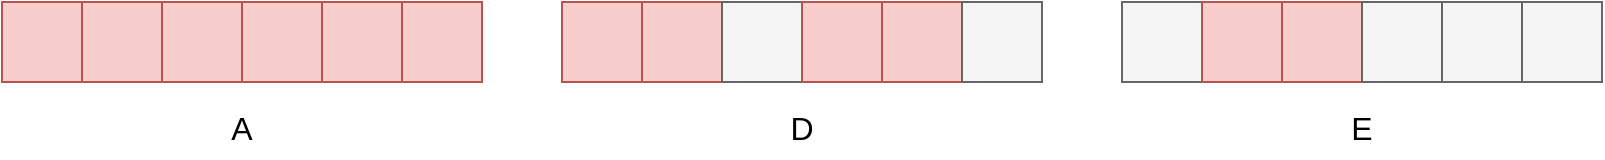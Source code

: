 <mxfile version="20.3.7" type="device"><diagram id="hB45ELTEsidGIPMGBpWh" name="Page-1"><mxGraphModel dx="2066" dy="1129" grid="1" gridSize="10" guides="1" tooltips="1" connect="1" arrows="1" fold="1" page="1" pageScale="1" pageWidth="1169" pageHeight="827" math="0" shadow="0"><root><mxCell id="0"/><mxCell id="1" parent="0"/><mxCell id="6-0hSGk9Hx_-3tuUZx68-44" value="" style="whiteSpace=wrap;html=1;aspect=fixed;fontSize=16;fillColor=#f8cecc;strokeColor=#b85450;" vertex="1" parent="1"><mxGeometry x="120" y="80" width="40" height="40" as="geometry"/></mxCell><mxCell id="6-0hSGk9Hx_-3tuUZx68-45" value="" style="whiteSpace=wrap;html=1;aspect=fixed;fontSize=16;fillColor=#f8cecc;strokeColor=#b85450;" vertex="1" parent="1"><mxGeometry x="160" y="80" width="40" height="40" as="geometry"/></mxCell><mxCell id="6-0hSGk9Hx_-3tuUZx68-46" value="" style="whiteSpace=wrap;html=1;aspect=fixed;fontSize=16;fillColor=#f8cecc;strokeColor=#b85450;" vertex="1" parent="1"><mxGeometry x="200" y="80" width="40" height="40" as="geometry"/></mxCell><mxCell id="6-0hSGk9Hx_-3tuUZx68-47" value="" style="whiteSpace=wrap;html=1;aspect=fixed;fontSize=16;fillColor=#f8cecc;strokeColor=#b85450;" vertex="1" parent="1"><mxGeometry x="240" y="80" width="40" height="40" as="geometry"/></mxCell><mxCell id="6-0hSGk9Hx_-3tuUZx68-48" value="" style="whiteSpace=wrap;html=1;aspect=fixed;fontSize=16;fillColor=#f8cecc;strokeColor=#b85450;" vertex="1" parent="1"><mxGeometry x="280" y="80" width="40" height="40" as="geometry"/></mxCell><mxCell id="6-0hSGk9Hx_-3tuUZx68-49" value="" style="whiteSpace=wrap;html=1;aspect=fixed;fontSize=16;fillColor=#f8cecc;strokeColor=#b85450;" vertex="1" parent="1"><mxGeometry x="320" y="80" width="40" height="40" as="geometry"/></mxCell><mxCell id="6-0hSGk9Hx_-3tuUZx68-50" value="" style="whiteSpace=wrap;html=1;aspect=fixed;fontSize=16;fillColor=#f8cecc;strokeColor=#b85450;" vertex="1" parent="1"><mxGeometry x="400" y="80" width="40" height="40" as="geometry"/></mxCell><mxCell id="6-0hSGk9Hx_-3tuUZx68-51" value="" style="whiteSpace=wrap;html=1;aspect=fixed;fontSize=16;fillColor=#f8cecc;strokeColor=#b85450;" vertex="1" parent="1"><mxGeometry x="440" y="80" width="40" height="40" as="geometry"/></mxCell><mxCell id="6-0hSGk9Hx_-3tuUZx68-52" value="" style="whiteSpace=wrap;html=1;aspect=fixed;fontSize=16;fillColor=#f5f5f5;strokeColor=#666666;fontColor=#333333;" vertex="1" parent="1"><mxGeometry x="480" y="80" width="40" height="40" as="geometry"/></mxCell><mxCell id="6-0hSGk9Hx_-3tuUZx68-53" value="" style="whiteSpace=wrap;html=1;aspect=fixed;fontSize=16;fillColor=#f8cecc;strokeColor=#b85450;" vertex="1" parent="1"><mxGeometry x="520" y="80" width="40" height="40" as="geometry"/></mxCell><mxCell id="6-0hSGk9Hx_-3tuUZx68-54" value="" style="whiteSpace=wrap;html=1;aspect=fixed;fontSize=16;fillColor=#f8cecc;strokeColor=#b85450;" vertex="1" parent="1"><mxGeometry x="560" y="80" width="40" height="40" as="geometry"/></mxCell><mxCell id="6-0hSGk9Hx_-3tuUZx68-55" value="" style="whiteSpace=wrap;html=1;aspect=fixed;fontSize=16;fillColor=#f5f5f5;fontColor=#333333;strokeColor=#666666;" vertex="1" parent="1"><mxGeometry x="600" y="80" width="40" height="40" as="geometry"/></mxCell><mxCell id="6-0hSGk9Hx_-3tuUZx68-56" value="A" style="text;html=1;strokeColor=none;fillColor=none;align=center;verticalAlign=middle;whiteSpace=wrap;rounded=0;fontSize=16;" vertex="1" parent="1"><mxGeometry x="210" y="128" width="60" height="30" as="geometry"/></mxCell><mxCell id="6-0hSGk9Hx_-3tuUZx68-57" value="D" style="text;html=1;strokeColor=none;fillColor=none;align=center;verticalAlign=middle;whiteSpace=wrap;rounded=0;fontSize=16;" vertex="1" parent="1"><mxGeometry x="490" y="128" width="60" height="30" as="geometry"/></mxCell><mxCell id="6-0hSGk9Hx_-3tuUZx68-58" value="" style="whiteSpace=wrap;html=1;aspect=fixed;fontSize=16;fillColor=#f5f5f5;strokeColor=#666666;fontColor=#333333;" vertex="1" parent="1"><mxGeometry x="680" y="80" width="40" height="40" as="geometry"/></mxCell><mxCell id="6-0hSGk9Hx_-3tuUZx68-59" value="" style="whiteSpace=wrap;html=1;aspect=fixed;fontSize=16;fillColor=#f8cecc;strokeColor=#b85450;" vertex="1" parent="1"><mxGeometry x="720" y="80" width="40" height="40" as="geometry"/></mxCell><mxCell id="6-0hSGk9Hx_-3tuUZx68-60" value="" style="whiteSpace=wrap;html=1;aspect=fixed;fontSize=16;fillColor=#f8cecc;strokeColor=#b85450;" vertex="1" parent="1"><mxGeometry x="760" y="80" width="40" height="40" as="geometry"/></mxCell><mxCell id="6-0hSGk9Hx_-3tuUZx68-61" value="" style="whiteSpace=wrap;html=1;aspect=fixed;fontSize=16;fillColor=#f5f5f5;strokeColor=#666666;fontColor=#333333;" vertex="1" parent="1"><mxGeometry x="800" y="80" width="40" height="40" as="geometry"/></mxCell><mxCell id="6-0hSGk9Hx_-3tuUZx68-62" value="" style="whiteSpace=wrap;html=1;aspect=fixed;fontSize=16;fillColor=#f5f5f5;strokeColor=#666666;fontColor=#333333;" vertex="1" parent="1"><mxGeometry x="840" y="80" width="40" height="40" as="geometry"/></mxCell><mxCell id="6-0hSGk9Hx_-3tuUZx68-63" value="" style="whiteSpace=wrap;html=1;aspect=fixed;fontSize=16;fillColor=#f5f5f5;strokeColor=#666666;fontColor=#333333;" vertex="1" parent="1"><mxGeometry x="880" y="80" width="40" height="40" as="geometry"/></mxCell><mxCell id="6-0hSGk9Hx_-3tuUZx68-64" value="E" style="text;html=1;strokeColor=none;fillColor=none;align=center;verticalAlign=middle;whiteSpace=wrap;rounded=0;fontSize=16;" vertex="1" parent="1"><mxGeometry x="770" y="128" width="60" height="30" as="geometry"/></mxCell></root></mxGraphModel></diagram></mxfile>